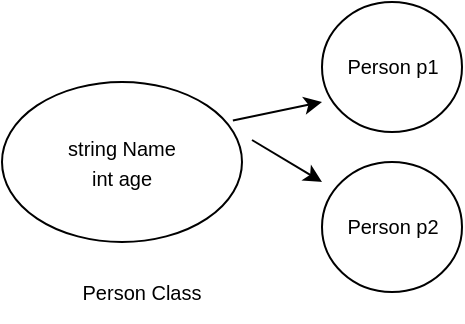 <mxfile>
    <diagram id="MgkTRxftOjuP3OEKG82X" name="Page-1">
        <mxGraphModel dx="629" dy="337" grid="1" gridSize="10" guides="1" tooltips="1" connect="1" arrows="1" fold="1" page="1" pageScale="1" pageWidth="850" pageHeight="1100" math="0" shadow="0">
            <root>
                <mxCell id="0"/>
                <mxCell id="1" parent="0"/>
                <mxCell id="2" value="" style="ellipse;whiteSpace=wrap;html=1;" vertex="1" parent="1">
                    <mxGeometry x="20" y="40" width="120" height="80" as="geometry"/>
                </mxCell>
                <mxCell id="3" value="&lt;font style=&quot;font-size: 10px;&quot;&gt;string Name&lt;/font&gt;&lt;div&gt;&lt;font style=&quot;font-size: 10px;&quot;&gt;int age&lt;/font&gt;&lt;/div&gt;" style="text;html=1;align=center;verticalAlign=middle;whiteSpace=wrap;rounded=0;" vertex="1" parent="1">
                    <mxGeometry x="35" y="65" width="90" height="30" as="geometry"/>
                </mxCell>
                <mxCell id="4" value="&lt;font style=&quot;font-size: 10px;&quot;&gt;Person Class&lt;/font&gt;" style="text;html=1;align=center;verticalAlign=middle;whiteSpace=wrap;rounded=0;" vertex="1" parent="1">
                    <mxGeometry x="45" y="130" width="90" height="30" as="geometry"/>
                </mxCell>
                <mxCell id="11" value="" style="group" vertex="1" connectable="0" parent="1">
                    <mxGeometry x="180" y="80" width="70" height="65" as="geometry"/>
                </mxCell>
                <mxCell id="8" value="" style="ellipse;whiteSpace=wrap;html=1;" vertex="1" parent="11">
                    <mxGeometry width="70" height="65" as="geometry"/>
                </mxCell>
                <mxCell id="9" value="&lt;span style=&quot;font-size: 10px;&quot;&gt;Person p2&lt;/span&gt;" style="text;html=1;align=center;verticalAlign=middle;whiteSpace=wrap;rounded=0;" vertex="1" parent="11">
                    <mxGeometry x="8.75" y="20.312" width="52.5" height="24.375" as="geometry"/>
                </mxCell>
                <mxCell id="12" value="" style="group" vertex="1" connectable="0" parent="1">
                    <mxGeometry x="180" width="70" height="65" as="geometry"/>
                </mxCell>
                <mxCell id="13" value="" style="ellipse;whiteSpace=wrap;html=1;" vertex="1" parent="12">
                    <mxGeometry width="70" height="65" as="geometry"/>
                </mxCell>
                <mxCell id="14" value="&lt;span style=&quot;font-size: 10px;&quot;&gt;Person p1&lt;/span&gt;" style="text;html=1;align=center;verticalAlign=middle;whiteSpace=wrap;rounded=0;" vertex="1" parent="12">
                    <mxGeometry x="8.75" y="20.312" width="52.5" height="24.375" as="geometry"/>
                </mxCell>
                <mxCell id="15" value="" style="endArrow=classic;html=1;exitX=0.962;exitY=0.24;exitDx=0;exitDy=0;exitPerimeter=0;" edge="1" parent="1" source="2">
                    <mxGeometry width="50" height="50" relative="1" as="geometry">
                        <mxPoint x="290" y="160" as="sourcePoint"/>
                        <mxPoint x="180" y="50" as="targetPoint"/>
                    </mxGeometry>
                </mxCell>
                <mxCell id="16" value="" style="endArrow=classic;html=1;exitX=0.962;exitY=0.24;exitDx=0;exitDy=0;exitPerimeter=0;" edge="1" parent="1">
                    <mxGeometry width="50" height="50" relative="1" as="geometry">
                        <mxPoint x="145" y="69" as="sourcePoint"/>
                        <mxPoint x="180" y="90" as="targetPoint"/>
                    </mxGeometry>
                </mxCell>
            </root>
        </mxGraphModel>
    </diagram>
</mxfile>